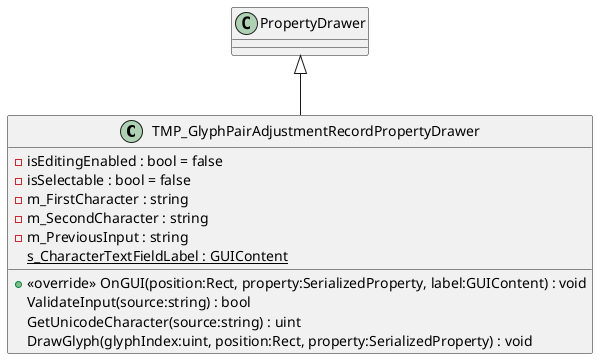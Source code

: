@startuml
class TMP_GlyphPairAdjustmentRecordPropertyDrawer {
    - isEditingEnabled : bool = false
    - isSelectable : bool = false
    - m_FirstCharacter : string
    - m_SecondCharacter : string
    - m_PreviousInput : string
    {static} s_CharacterTextFieldLabel : GUIContent
    + <<override>> OnGUI(position:Rect, property:SerializedProperty, label:GUIContent) : void
    ValidateInput(source:string) : bool
    GetUnicodeCharacter(source:string) : uint
    DrawGlyph(glyphIndex:uint, position:Rect, property:SerializedProperty) : void
}
PropertyDrawer <|-- TMP_GlyphPairAdjustmentRecordPropertyDrawer
@enduml
